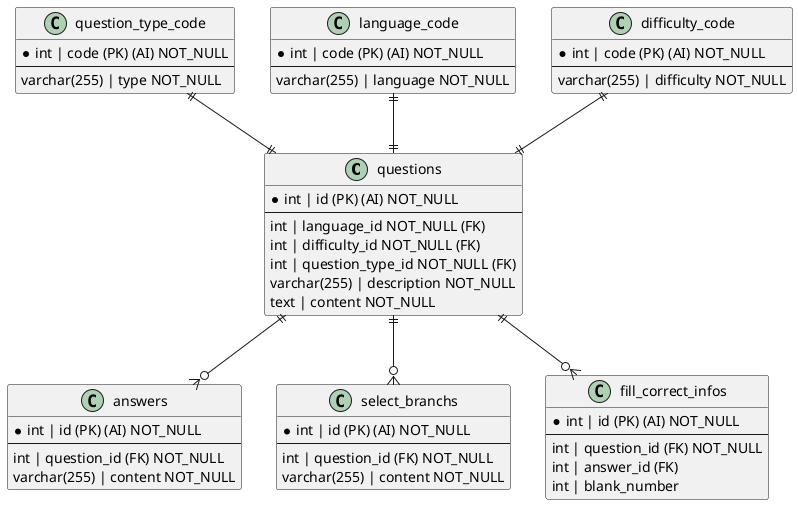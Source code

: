 @startuml question
!define ENTITY class
!define PRIMARY_KEY (PK)
!define FOREIGN_KEY (FK)
!define AUTO_INCREMENT (AI)
!define NOT_NULL(NN)

ENTITY "questions" as questions {
    *int | id PRIMARY_KEY AUTO_INCREMENT NOT_NULL
    --
    int | language_id NOT_NULL FOREIGN_KEY
    int | difficulty_id NOT_NULL FOREIGN_KEY
    int | question_type_id NOT_NULL FOREIGN_KEY
    varchar(255) | description NOT_NULL
    text | content NOT_NULL
}

ENTITY "answers" as answers{
    *int | id PRIMARY_KEY AUTO_INCREMENT NOT_NULL
    --
    int | question_id FOREIGN_KEY NOT_NULL
    varchar(255) | content NOT_NULL
}

ENTITY "select_branchs" as select_branchs {
    *int | id PRIMARY_KEY AUTO_INCREMENT NOT_NULL
    --
    int | question_id FOREIGN_KEY NOT_NULL
    varchar(255) | content NOT_NULL
}

ENTITY "fill_correct_infos" as fill_correct_infos {
    *int | id PRIMARY_KEY AUTO_INCREMENT NOT_NULL
    --
    int | question_id FOREIGN_KEY NOT_NULL
    int | answer_id FOREIGN_KEY 
    int | blank_number
}


ENTITY "language_code" as language_code {
    *int | code PRIMARY_KEY AUTO_INCREMENT NOT_NULL
    --
    varchar(255) | language NOT_NULL
}

ENTITY "question_type_code" as question_type_code {
    *int | code PRIMARY_KEY AUTO_INCREMENT NOT_NULL
    --
    varchar(255) | type NOT_NULL
}

ENTITY "difficulty_code" as difficulty_code {
    *int | code PRIMARY_KEY AUTO_INCREMENT NOT_NULL
    --
    varchar(255) | difficulty NOT_NULL
}

questions ||--o{answers
questions ||--o{select_branchs
questions ||--o{fill_correct_infos
questions ||--u|| difficulty_code
questions ||--u|| language_code
questions ||--u|| question_type_code

@enduml
